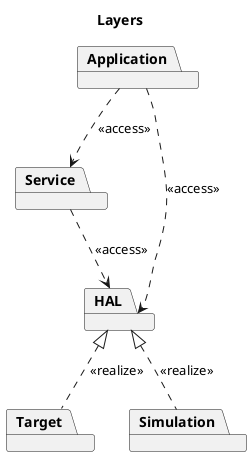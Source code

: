 @startuml

title Layers

package Application
package Service
package HAL

Application ..> Service: <<access>>
Application ..> HAL: <<access>>

Service ..> HAL: <<access>>

package Target
package Simulation

HAL <|.. Target: <<realize>>
HAL <|.. Simulation: <<realize>>

@enduml